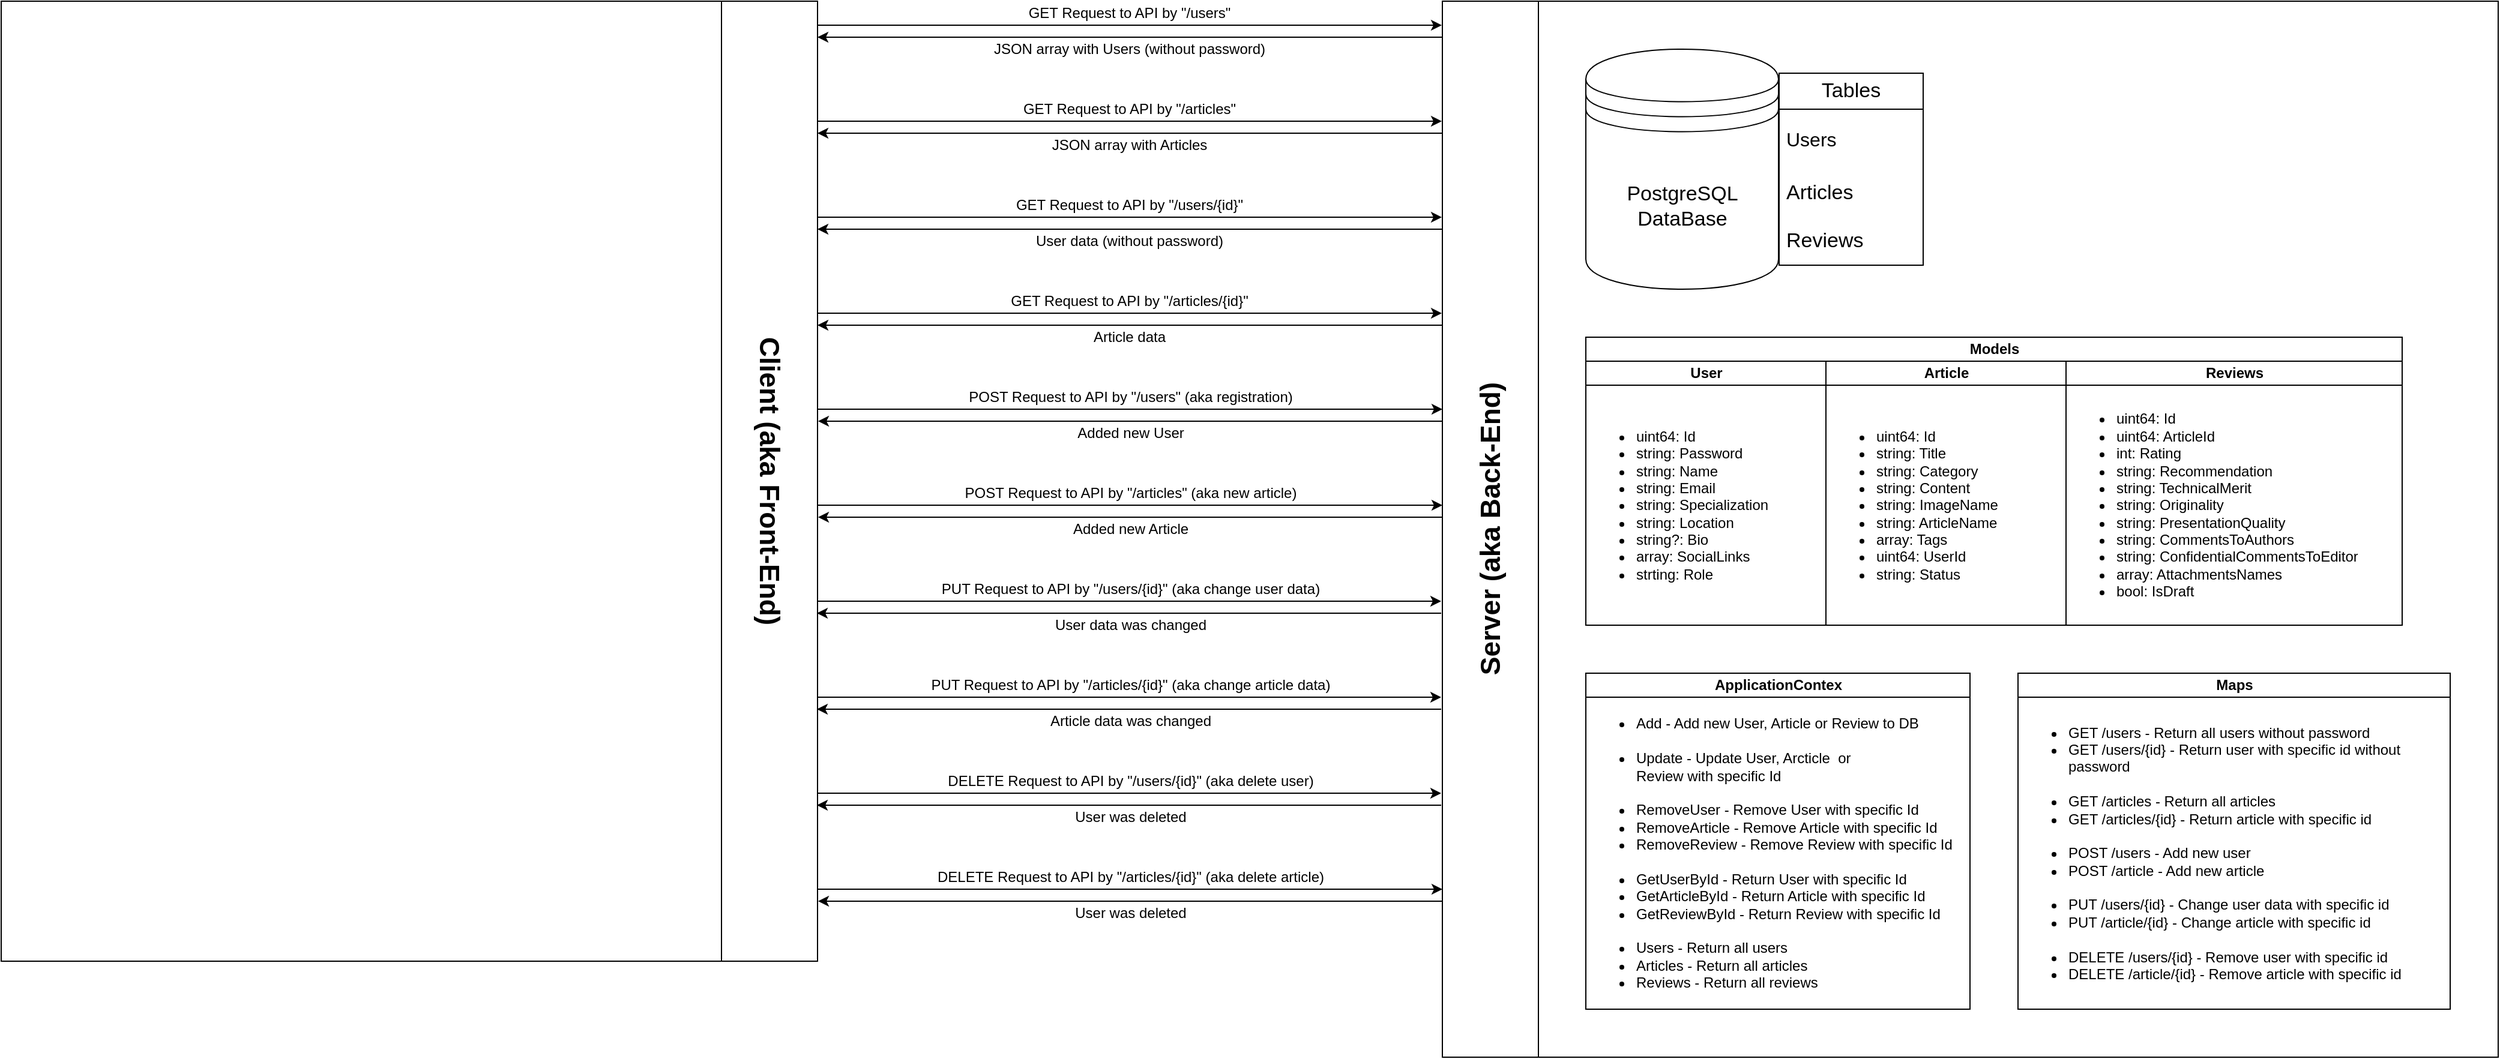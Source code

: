 <mxfile version="27.0.2">
  <diagram name="Страница — 1" id="uraFzPhW5gEGOp26J2HE">
    <mxGraphModel dx="2253" dy="841" grid="1" gridSize="10" guides="1" tooltips="1" connect="1" arrows="1" fold="1" page="1" pageScale="1" pageWidth="827" pageHeight="1169" math="0" shadow="0">
      <root>
        <mxCell id="0" />
        <mxCell id="1" parent="0" />
        <mxCell id="imhugzPMIuf26zca4qA2-27" style="edgeStyle=orthogonalEdgeStyle;rounded=0;orthogonalLoop=1;jettySize=auto;html=1;" parent="1" edge="1">
          <mxGeometry relative="1" as="geometry">
            <mxPoint x="160" y="60" as="sourcePoint" />
            <mxPoint x="680" y="60" as="targetPoint" />
            <Array as="points">
              <mxPoint x="430" y="60" />
              <mxPoint x="430" y="60" />
            </Array>
          </mxGeometry>
        </mxCell>
        <mxCell id="imhugzPMIuf26zca4qA2-29" style="edgeStyle=orthogonalEdgeStyle;rounded=0;orthogonalLoop=1;jettySize=auto;html=1;" parent="1" edge="1">
          <mxGeometry relative="1" as="geometry">
            <mxPoint x="160" y="140" as="sourcePoint" />
            <mxPoint x="680" y="140" as="targetPoint" />
            <Array as="points">
              <mxPoint x="420" y="140" />
              <mxPoint x="420" y="140" />
            </Array>
          </mxGeometry>
        </mxCell>
        <mxCell id="imhugzPMIuf26zca4qA2-31" style="edgeStyle=orthogonalEdgeStyle;rounded=0;orthogonalLoop=1;jettySize=auto;html=1;" parent="1" edge="1">
          <mxGeometry relative="1" as="geometry">
            <mxPoint x="160.5" y="380" as="sourcePoint" />
            <mxPoint x="680.5" y="380" as="targetPoint" />
            <Array as="points">
              <mxPoint x="420.5" y="380" />
              <mxPoint x="420.5" y="380" />
            </Array>
          </mxGeometry>
        </mxCell>
        <mxCell id="imhugzPMIuf26zca4qA2-33" style="edgeStyle=orthogonalEdgeStyle;rounded=0;orthogonalLoop=1;jettySize=auto;html=1;" parent="1" edge="1">
          <mxGeometry relative="1" as="geometry">
            <mxPoint x="160.5" y="460" as="sourcePoint" />
            <mxPoint x="680.5" y="460" as="targetPoint" />
            <Array as="points">
              <mxPoint x="420.5" y="460" />
              <mxPoint x="420.5" y="460" />
            </Array>
          </mxGeometry>
        </mxCell>
        <mxCell id="imhugzPMIuf26zca4qA2-28" style="edgeStyle=orthogonalEdgeStyle;rounded=0;orthogonalLoop=1;jettySize=auto;html=1;" parent="1" edge="1">
          <mxGeometry relative="1" as="geometry">
            <mxPoint x="680" y="70" as="sourcePoint" />
            <mxPoint x="160" y="70" as="targetPoint" />
            <Array as="points">
              <mxPoint x="430" y="70" />
              <mxPoint x="430" y="70" />
            </Array>
          </mxGeometry>
        </mxCell>
        <mxCell id="imhugzPMIuf26zca4qA2-30" style="edgeStyle=orthogonalEdgeStyle;rounded=0;orthogonalLoop=1;jettySize=auto;html=1;" parent="1" edge="1">
          <mxGeometry relative="1" as="geometry">
            <mxPoint x="680" y="150" as="sourcePoint" />
            <mxPoint x="160" y="150" as="targetPoint" />
            <Array as="points">
              <mxPoint x="420" y="150" />
              <mxPoint x="420" y="150" />
            </Array>
          </mxGeometry>
        </mxCell>
        <mxCell id="imhugzPMIuf26zca4qA2-32" style="edgeStyle=orthogonalEdgeStyle;rounded=0;orthogonalLoop=1;jettySize=auto;html=1;" parent="1" edge="1">
          <mxGeometry relative="1" as="geometry">
            <mxPoint x="680.5" y="390" as="sourcePoint" />
            <mxPoint x="160.5" y="390" as="targetPoint" />
            <Array as="points">
              <mxPoint x="410.5" y="390" />
              <mxPoint x="410.5" y="390" />
            </Array>
          </mxGeometry>
        </mxCell>
        <mxCell id="imhugzPMIuf26zca4qA2-34" style="edgeStyle=orthogonalEdgeStyle;rounded=0;orthogonalLoop=1;jettySize=auto;html=1;" parent="1" edge="1">
          <mxGeometry relative="1" as="geometry">
            <mxPoint x="680.5" y="470" as="sourcePoint" />
            <mxPoint x="160.5" y="470" as="targetPoint" />
            <Array as="points">
              <mxPoint x="410.5" y="470" />
              <mxPoint x="410.5" y="470" />
            </Array>
          </mxGeometry>
        </mxCell>
        <mxCell id="imhugzPMIuf26zca4qA2-10" value="GET Request to API by &quot;/users&quot;" style="text;html=1;align=center;verticalAlign=middle;whiteSpace=wrap;rounded=0;" parent="1" vertex="1">
          <mxGeometry x="160" y="40" width="520" height="20" as="geometry" />
        </mxCell>
        <mxCell id="imhugzPMIuf26zca4qA2-11" value="JSON array with Users (without password)" style="text;html=1;align=center;verticalAlign=middle;whiteSpace=wrap;rounded=0;" parent="1" vertex="1">
          <mxGeometry x="160" y="70" width="520" height="20" as="geometry" />
        </mxCell>
        <mxCell id="imhugzPMIuf26zca4qA2-14" value="GET Request to API by &quot;/articles&quot;" style="text;html=1;align=center;verticalAlign=middle;whiteSpace=wrap;rounded=0;" parent="1" vertex="1">
          <mxGeometry x="160" y="120" width="520" height="20" as="geometry" />
        </mxCell>
        <mxCell id="imhugzPMIuf26zca4qA2-15" value="JSON array with Articles" style="text;html=1;align=center;verticalAlign=middle;whiteSpace=wrap;rounded=0;" parent="1" vertex="1">
          <mxGeometry x="160" y="150" width="520" height="20" as="geometry" />
        </mxCell>
        <mxCell id="imhugzPMIuf26zca4qA2-19" value="POST Request to API by &quot;/users&quot; (aka registration)" style="text;html=1;align=center;verticalAlign=middle;whiteSpace=wrap;rounded=0;" parent="1" vertex="1">
          <mxGeometry x="160.5" y="360" width="520" height="20" as="geometry" />
        </mxCell>
        <mxCell id="imhugzPMIuf26zca4qA2-20" value="Added new User" style="text;html=1;align=center;verticalAlign=middle;whiteSpace=wrap;rounded=0;" parent="1" vertex="1">
          <mxGeometry x="160.5" y="390" width="520" height="20" as="geometry" />
        </mxCell>
        <mxCell id="imhugzPMIuf26zca4qA2-24" value="POST Request to API by &quot;/articles&quot; (aka new article)" style="text;html=1;align=center;verticalAlign=middle;whiteSpace=wrap;rounded=0;" parent="1" vertex="1">
          <mxGeometry x="160.5" y="440" width="520" height="20" as="geometry" />
        </mxCell>
        <mxCell id="imhugzPMIuf26zca4qA2-25" value="Added new Article" style="text;html=1;align=center;verticalAlign=middle;whiteSpace=wrap;rounded=0;" parent="1" vertex="1">
          <mxGeometry x="160.5" y="470" width="520" height="20" as="geometry" />
        </mxCell>
        <mxCell id="imhugzPMIuf26zca4qA2-35" style="edgeStyle=orthogonalEdgeStyle;rounded=0;orthogonalLoop=1;jettySize=auto;html=1;" parent="1" edge="1">
          <mxGeometry relative="1" as="geometry">
            <mxPoint x="159.5" y="540" as="sourcePoint" />
            <mxPoint x="679.5" y="540" as="targetPoint" />
            <Array as="points">
              <mxPoint x="419.5" y="540" />
              <mxPoint x="419.5" y="540" />
            </Array>
          </mxGeometry>
        </mxCell>
        <mxCell id="imhugzPMIuf26zca4qA2-36" style="edgeStyle=orthogonalEdgeStyle;rounded=0;orthogonalLoop=1;jettySize=auto;html=1;" parent="1" edge="1">
          <mxGeometry relative="1" as="geometry">
            <mxPoint x="679.5" y="550" as="sourcePoint" />
            <mxPoint x="159.5" y="550" as="targetPoint" />
            <Array as="points">
              <mxPoint x="409.5" y="550" />
              <mxPoint x="409.5" y="550" />
            </Array>
          </mxGeometry>
        </mxCell>
        <mxCell id="imhugzPMIuf26zca4qA2-37" value="PUT Request to API by &quot;/users/{id}&quot; (aka change user data)" style="text;html=1;align=center;verticalAlign=middle;whiteSpace=wrap;rounded=0;" parent="1" vertex="1">
          <mxGeometry x="160.5" y="520" width="520" height="20" as="geometry" />
        </mxCell>
        <mxCell id="imhugzPMIuf26zca4qA2-38" value="User data was changed" style="text;html=1;align=center;verticalAlign=middle;whiteSpace=wrap;rounded=0;" parent="1" vertex="1">
          <mxGeometry x="160.5" y="550" width="520" height="20" as="geometry" />
        </mxCell>
        <mxCell id="imhugzPMIuf26zca4qA2-39" style="edgeStyle=orthogonalEdgeStyle;rounded=0;orthogonalLoop=1;jettySize=auto;html=1;" parent="1" edge="1">
          <mxGeometry relative="1" as="geometry">
            <mxPoint x="159.5" y="620" as="sourcePoint" />
            <mxPoint x="679.5" y="620" as="targetPoint" />
            <Array as="points">
              <mxPoint x="419.5" y="620" />
              <mxPoint x="419.5" y="620" />
            </Array>
          </mxGeometry>
        </mxCell>
        <mxCell id="imhugzPMIuf26zca4qA2-40" style="edgeStyle=orthogonalEdgeStyle;rounded=0;orthogonalLoop=1;jettySize=auto;html=1;" parent="1" edge="1">
          <mxGeometry relative="1" as="geometry">
            <mxPoint x="679.5" y="630" as="sourcePoint" />
            <mxPoint x="159.5" y="630" as="targetPoint" />
            <Array as="points">
              <mxPoint x="409.5" y="630" />
              <mxPoint x="409.5" y="630" />
            </Array>
          </mxGeometry>
        </mxCell>
        <mxCell id="imhugzPMIuf26zca4qA2-41" value="PUT Request to API by &quot;/articles/{id}&quot; (aka change article data)" style="text;html=1;align=center;verticalAlign=middle;whiteSpace=wrap;rounded=0;" parent="1" vertex="1">
          <mxGeometry x="160.5" y="600" width="520" height="20" as="geometry" />
        </mxCell>
        <mxCell id="imhugzPMIuf26zca4qA2-42" value="Article data was changed" style="text;html=1;align=center;verticalAlign=middle;whiteSpace=wrap;rounded=0;" parent="1" vertex="1">
          <mxGeometry x="160.5" y="630" width="520" height="20" as="geometry" />
        </mxCell>
        <mxCell id="imhugzPMIuf26zca4qA2-43" style="edgeStyle=orthogonalEdgeStyle;rounded=0;orthogonalLoop=1;jettySize=auto;html=1;" parent="1" edge="1">
          <mxGeometry relative="1" as="geometry">
            <mxPoint x="159.5" y="700" as="sourcePoint" />
            <mxPoint x="679.5" y="700" as="targetPoint" />
            <Array as="points">
              <mxPoint x="419.5" y="700" />
              <mxPoint x="419.5" y="700" />
            </Array>
          </mxGeometry>
        </mxCell>
        <mxCell id="imhugzPMIuf26zca4qA2-44" style="edgeStyle=orthogonalEdgeStyle;rounded=0;orthogonalLoop=1;jettySize=auto;html=1;" parent="1" edge="1">
          <mxGeometry relative="1" as="geometry">
            <mxPoint x="679.5" y="710" as="sourcePoint" />
            <mxPoint x="159.5" y="710" as="targetPoint" />
            <Array as="points">
              <mxPoint x="409.5" y="710" />
              <mxPoint x="409.5" y="710" />
            </Array>
          </mxGeometry>
        </mxCell>
        <mxCell id="imhugzPMIuf26zca4qA2-45" value="DELETE Request to API by &quot;/users/{id}&quot; (aka delete user)" style="text;html=1;align=center;verticalAlign=middle;whiteSpace=wrap;rounded=0;" parent="1" vertex="1">
          <mxGeometry x="160.5" y="680" width="520" height="20" as="geometry" />
        </mxCell>
        <mxCell id="imhugzPMIuf26zca4qA2-46" value="User was deleted" style="text;html=1;align=center;verticalAlign=middle;whiteSpace=wrap;rounded=0;" parent="1" vertex="1">
          <mxGeometry x="160.5" y="710" width="520" height="20" as="geometry" />
        </mxCell>
        <mxCell id="imhugzPMIuf26zca4qA2-51" style="edgeStyle=orthogonalEdgeStyle;rounded=0;orthogonalLoop=1;jettySize=auto;html=1;" parent="1" edge="1">
          <mxGeometry relative="1" as="geometry">
            <mxPoint x="160.5" y="780" as="sourcePoint" />
            <mxPoint x="680.5" y="780" as="targetPoint" />
            <Array as="points">
              <mxPoint x="420.5" y="780" />
              <mxPoint x="420.5" y="780" />
            </Array>
          </mxGeometry>
        </mxCell>
        <mxCell id="imhugzPMIuf26zca4qA2-52" style="edgeStyle=orthogonalEdgeStyle;rounded=0;orthogonalLoop=1;jettySize=auto;html=1;" parent="1" edge="1">
          <mxGeometry relative="1" as="geometry">
            <mxPoint x="680.5" y="790" as="sourcePoint" />
            <mxPoint x="160.5" y="790" as="targetPoint" />
            <Array as="points">
              <mxPoint x="410.5" y="790" />
              <mxPoint x="410.5" y="790" />
            </Array>
          </mxGeometry>
        </mxCell>
        <mxCell id="imhugzPMIuf26zca4qA2-53" value="DELETE Request to API by &quot;/articles/{id}&quot; (aka delete article)" style="text;html=1;align=center;verticalAlign=middle;whiteSpace=wrap;rounded=0;" parent="1" vertex="1">
          <mxGeometry x="160.5" y="760" width="520" height="20" as="geometry" />
        </mxCell>
        <mxCell id="imhugzPMIuf26zca4qA2-54" value="User was deleted" style="text;html=1;align=center;verticalAlign=middle;whiteSpace=wrap;rounded=0;" parent="1" vertex="1">
          <mxGeometry x="160.5" y="790" width="520" height="20" as="geometry" />
        </mxCell>
        <mxCell id="imhugzPMIuf26zca4qA2-56" style="edgeStyle=orthogonalEdgeStyle;rounded=0;orthogonalLoop=1;jettySize=auto;html=1;" parent="1" edge="1">
          <mxGeometry relative="1" as="geometry">
            <mxPoint x="160" y="220" as="sourcePoint" />
            <mxPoint x="680" y="220" as="targetPoint" />
            <Array as="points">
              <mxPoint x="430" y="220" />
              <mxPoint x="430" y="220" />
            </Array>
          </mxGeometry>
        </mxCell>
        <mxCell id="imhugzPMIuf26zca4qA2-57" style="edgeStyle=orthogonalEdgeStyle;rounded=0;orthogonalLoop=1;jettySize=auto;html=1;" parent="1" edge="1">
          <mxGeometry relative="1" as="geometry">
            <mxPoint x="160" y="300" as="sourcePoint" />
            <mxPoint x="680" y="300" as="targetPoint" />
            <Array as="points">
              <mxPoint x="420" y="300" />
              <mxPoint x="420" y="300" />
            </Array>
          </mxGeometry>
        </mxCell>
        <mxCell id="imhugzPMIuf26zca4qA2-58" style="edgeStyle=orthogonalEdgeStyle;rounded=0;orthogonalLoop=1;jettySize=auto;html=1;" parent="1" edge="1">
          <mxGeometry relative="1" as="geometry">
            <mxPoint x="680" y="230" as="sourcePoint" />
            <mxPoint x="160" y="230" as="targetPoint" />
            <Array as="points">
              <mxPoint x="430" y="230" />
              <mxPoint x="430" y="230" />
            </Array>
          </mxGeometry>
        </mxCell>
        <mxCell id="imhugzPMIuf26zca4qA2-59" style="edgeStyle=orthogonalEdgeStyle;rounded=0;orthogonalLoop=1;jettySize=auto;html=1;" parent="1" edge="1">
          <mxGeometry relative="1" as="geometry">
            <mxPoint x="680" y="310" as="sourcePoint" />
            <mxPoint x="160" y="310" as="targetPoint" />
            <Array as="points">
              <mxPoint x="420" y="310" />
              <mxPoint x="420" y="310" />
            </Array>
          </mxGeometry>
        </mxCell>
        <mxCell id="imhugzPMIuf26zca4qA2-60" value="GET Request to API by &quot;/users/{id}&quot;" style="text;html=1;align=center;verticalAlign=middle;whiteSpace=wrap;rounded=0;" parent="1" vertex="1">
          <mxGeometry x="160" y="200" width="520" height="20" as="geometry" />
        </mxCell>
        <mxCell id="imhugzPMIuf26zca4qA2-61" value="User data (without password)" style="text;html=1;align=center;verticalAlign=middle;whiteSpace=wrap;rounded=0;" parent="1" vertex="1">
          <mxGeometry x="160" y="230" width="520" height="20" as="geometry" />
        </mxCell>
        <mxCell id="imhugzPMIuf26zca4qA2-62" value="GET Request to API by &quot;/articles/{id}&quot;" style="text;html=1;align=center;verticalAlign=middle;whiteSpace=wrap;rounded=0;" parent="1" vertex="1">
          <mxGeometry x="160" y="280" width="520" height="20" as="geometry" />
        </mxCell>
        <mxCell id="imhugzPMIuf26zca4qA2-63" value="Article data" style="text;html=1;align=center;verticalAlign=middle;whiteSpace=wrap;rounded=0;" parent="1" vertex="1">
          <mxGeometry x="160" y="310" width="520" height="20" as="geometry" />
        </mxCell>
        <mxCell id="imhugzPMIuf26zca4qA2-64" value="&lt;font style=&quot;font-size: 23px;&quot;&gt;Server (aka Back-End)&lt;/font&gt;" style="swimlane;horizontal=0;whiteSpace=wrap;html=1;startSize=80;" parent="1" vertex="1">
          <mxGeometry x="680.5" y="40" width="879.5" height="880" as="geometry" />
        </mxCell>
        <mxCell id="imhugzPMIuf26zca4qA2-66" value="&lt;font style=&quot;font-size: 17px;&quot;&gt;PostgreSQL DataBase&lt;/font&gt;" style="shape=datastore;whiteSpace=wrap;html=1;" parent="imhugzPMIuf26zca4qA2-64" vertex="1">
          <mxGeometry x="119.5" y="40" width="160.5" height="200" as="geometry" />
        </mxCell>
        <mxCell id="imhugzPMIuf26zca4qA2-77" value="&lt;font style=&quot;font-size: 17px;&quot;&gt;Tables&lt;/font&gt;" style="swimlane;fontStyle=0;childLayout=stackLayout;horizontal=1;startSize=30;horizontalStack=0;resizeParent=1;resizeParentMax=0;resizeLast=0;collapsible=1;marginBottom=0;whiteSpace=wrap;html=1;" parent="imhugzPMIuf26zca4qA2-64" vertex="1">
          <mxGeometry x="280.5" y="60" width="120" height="160" as="geometry">
            <mxRectangle x="280.5" y="60" width="90" height="30" as="alternateBounds" />
          </mxGeometry>
        </mxCell>
        <mxCell id="imhugzPMIuf26zca4qA2-78" value="&lt;font style=&quot;font-size: 16px;&quot;&gt;Users&lt;/font&gt;" style="text;strokeColor=none;fillColor=none;align=left;verticalAlign=middle;spacingLeft=4;spacingRight=4;overflow=hidden;points=[[0,0.5],[1,0.5]];portConstraint=eastwest;rotatable=0;whiteSpace=wrap;html=1;" parent="imhugzPMIuf26zca4qA2-77" vertex="1">
          <mxGeometry y="30" width="120" height="50" as="geometry" />
        </mxCell>
        <mxCell id="imhugzPMIuf26zca4qA2-79" value="&lt;font style=&quot;font-size: 17px;&quot;&gt;Articles&lt;/font&gt;" style="text;strokeColor=none;fillColor=none;align=left;verticalAlign=middle;spacingLeft=4;spacingRight=4;overflow=hidden;points=[[0,0.5],[1,0.5]];portConstraint=eastwest;rotatable=0;whiteSpace=wrap;html=1;" parent="imhugzPMIuf26zca4qA2-77" vertex="1">
          <mxGeometry y="80" width="120" height="40" as="geometry" />
        </mxCell>
        <mxCell id="s_kIBeZDsvC1ux06xiSU-7" value="&lt;font style=&quot;font-size: 17px;&quot;&gt;Reviews&lt;/font&gt;" style="text;strokeColor=none;fillColor=none;align=left;verticalAlign=middle;spacingLeft=4;spacingRight=4;overflow=hidden;points=[[0,0.5],[1,0.5]];portConstraint=eastwest;rotatable=0;whiteSpace=wrap;html=1;" vertex="1" parent="imhugzPMIuf26zca4qA2-77">
          <mxGeometry y="120" width="120" height="40" as="geometry" />
        </mxCell>
        <mxCell id="imhugzPMIuf26zca4qA2-94" value="ApplicationContex" style="swimlane;childLayout=stackLayout;resizeParent=1;resizeParentMax=0;startSize=20;html=1;" parent="imhugzPMIuf26zca4qA2-64" vertex="1">
          <mxGeometry x="119.5" y="560" width="320" height="280" as="geometry">
            <mxRectangle x="800" y="320" width="80" height="30" as="alternateBounds" />
          </mxGeometry>
        </mxCell>
        <mxCell id="imhugzPMIuf26zca4qA2-99" value="&lt;ul&gt;&lt;li&gt;Add - Add new User, Article or Review to DB&lt;br&gt;&lt;br&gt;&lt;/li&gt;&lt;li&gt;Update - Update User, Arcticle&amp;nbsp;&amp;nbsp;or Review&amp;nbsp;with&amp;nbsp;specific Id&lt;br&gt;&lt;br&gt;&lt;/li&gt;&lt;li&gt;RemoveUser - Remove User&amp;nbsp;with&amp;nbsp;specific Id&lt;/li&gt;&lt;li&gt;RemoveArticle - Remove Article with&amp;nbsp;specific Id&lt;/li&gt;&lt;li&gt;RemoveReview&amp;nbsp;- Remove Review with&amp;nbsp;specific Id&lt;br&gt;&lt;br&gt;&lt;/li&gt;&lt;li&gt;GetUserById - Return User&amp;nbsp;with&amp;nbsp;specific Id&lt;/li&gt;&lt;li&gt;GetArticleById - Return Article&amp;nbsp;with&amp;nbsp;specific Id&lt;/li&gt;&lt;li&gt;GetReviewById - Return Review with&amp;nbsp;specific Id&lt;br&gt;&lt;br&gt;&lt;/li&gt;&lt;li&gt;Users - Return all users&lt;/li&gt;&lt;li&gt;Articles - Return all articles&lt;/li&gt;&lt;li&gt;Reviews - Return all reviews&lt;/li&gt;&lt;/ul&gt;" style="text;strokeColor=none;fillColor=none;html=1;whiteSpace=wrap;verticalAlign=middle;overflow=hidden;" parent="imhugzPMIuf26zca4qA2-94" vertex="1">
          <mxGeometry y="20" width="320" height="260" as="geometry" />
        </mxCell>
        <mxCell id="imhugzPMIuf26zca4qA2-100" value="Maps" style="swimlane;childLayout=stackLayout;resizeParent=1;resizeParentMax=0;startSize=20;html=1;" parent="imhugzPMIuf26zca4qA2-64" vertex="1">
          <mxGeometry x="479.5" y="560" width="360" height="280" as="geometry">
            <mxRectangle x="800" y="320" width="80" height="30" as="alternateBounds" />
          </mxGeometry>
        </mxCell>
        <mxCell id="imhugzPMIuf26zca4qA2-104" value="&lt;ul&gt;&lt;li&gt;GET /users - Return all users without password&lt;/li&gt;&lt;li&gt;GET /users/{id} - Return user&amp;nbsp;with&amp;nbsp;specific id without password&lt;br&gt;&lt;br&gt;&lt;/li&gt;&lt;li&gt;GET /articles - Return all articles&lt;/li&gt;&lt;li&gt;GET /articles/{id} - Return article&amp;nbsp;with&amp;nbsp;specific id&lt;br&gt;&lt;br&gt;&lt;/li&gt;&lt;li&gt;POST /users - Add new user&lt;/li&gt;&lt;li&gt;POST /article - Add new article&lt;br&gt;&lt;br&gt;&lt;/li&gt;&lt;li&gt;PUT /users/{id} - Change user data with&amp;nbsp;specific id&lt;/li&gt;&lt;li&gt;PUT /article/{id} - Change article with&amp;nbsp;specific id&lt;br&gt;&lt;br&gt;&lt;/li&gt;&lt;li&gt;DELETE /users/{id} - Remove user with&amp;nbsp;specific id&lt;/li&gt;&lt;li&gt;DELETE /article/{id} - Remove article with&amp;nbsp;specific id&lt;/li&gt;&lt;/ul&gt;" style="text;strokeColor=none;fillColor=none;html=1;whiteSpace=wrap;verticalAlign=middle;overflow=hidden;" parent="imhugzPMIuf26zca4qA2-100" vertex="1">
          <mxGeometry y="20" width="360" height="260" as="geometry" />
        </mxCell>
        <mxCell id="imhugzPMIuf26zca4qA2-65" value="&lt;font style=&quot;font-size: 23px;&quot;&gt;Client (aka Front-End)&lt;/font&gt;" style="swimlane;horizontal=0;whiteSpace=wrap;html=1;rotation=-180;startSize=80;" parent="1" vertex="1">
          <mxGeometry x="-520" y="40" width="680" height="800" as="geometry" />
        </mxCell>
        <mxCell id="imhugzPMIuf26zca4qA2-85" value="Models" style="swimlane;childLayout=stackLayout;resizeParent=1;resizeParentMax=0;startSize=20;html=1;" parent="1" vertex="1">
          <mxGeometry x="800" y="320" width="680" height="240" as="geometry">
            <mxRectangle x="800" y="320" width="80" height="30" as="alternateBounds" />
          </mxGeometry>
        </mxCell>
        <mxCell id="imhugzPMIuf26zca4qA2-86" value="User" style="swimlane;startSize=20;html=1;" parent="imhugzPMIuf26zca4qA2-85" vertex="1">
          <mxGeometry y="20" width="200" height="220" as="geometry">
            <mxRectangle y="20" width="40" height="220" as="alternateBounds" />
          </mxGeometry>
        </mxCell>
        <mxCell id="imhugzPMIuf26zca4qA2-92" value="&lt;ul&gt;&lt;li&gt;uint64: Id&lt;/li&gt;&lt;li&gt;string: Password&lt;/li&gt;&lt;li&gt;string: Name&lt;/li&gt;&lt;li&gt;string: Email&lt;/li&gt;&lt;li&gt;string: Specialization&lt;/li&gt;&lt;li&gt;string: Location&lt;/li&gt;&lt;li&gt;string?: Bio&lt;/li&gt;&lt;li&gt;array: SocialLinks&lt;/li&gt;&lt;li&gt;strting: Role&lt;/li&gt;&lt;/ul&gt;" style="text;strokeColor=none;fillColor=none;html=1;whiteSpace=wrap;verticalAlign=middle;overflow=hidden;" parent="imhugzPMIuf26zca4qA2-86" vertex="1">
          <mxGeometry y="20" width="200" height="200" as="geometry" />
        </mxCell>
        <mxCell id="imhugzPMIuf26zca4qA2-87" value="Article" style="swimlane;startSize=20;html=1;" parent="imhugzPMIuf26zca4qA2-85" vertex="1">
          <mxGeometry x="200" y="20" width="200" height="220" as="geometry">
            <mxRectangle x="40" y="20" width="40" height="220" as="alternateBounds" />
          </mxGeometry>
        </mxCell>
        <mxCell id="imhugzPMIuf26zca4qA2-93" value="&lt;ul&gt;&lt;li&gt;uint64: Id&lt;/li&gt;&lt;li&gt;string: Title&lt;/li&gt;&lt;li&gt;string: Category&lt;/li&gt;&lt;li&gt;string: Content&lt;/li&gt;&lt;li&gt;string: ImageName&lt;/li&gt;&lt;li&gt;string: ArticleName&lt;/li&gt;&lt;li&gt;array: Tags&lt;/li&gt;&lt;li&gt;uint64: UserId&lt;/li&gt;&lt;li&gt;string: Status&lt;/li&gt;&lt;/ul&gt;" style="text;strokeColor=none;fillColor=none;html=1;whiteSpace=wrap;verticalAlign=middle;overflow=hidden;" parent="imhugzPMIuf26zca4qA2-87" vertex="1">
          <mxGeometry y="20" width="200" height="200" as="geometry" />
        </mxCell>
        <mxCell id="s_kIBeZDsvC1ux06xiSU-1" value="Reviews" style="swimlane;startSize=20;html=1;" vertex="1" parent="imhugzPMIuf26zca4qA2-85">
          <mxGeometry x="400" y="20" width="280" height="220" as="geometry">
            <mxRectangle x="40" y="20" width="40" height="220" as="alternateBounds" />
          </mxGeometry>
        </mxCell>
        <mxCell id="s_kIBeZDsvC1ux06xiSU-2" value="&lt;ul&gt;&lt;li&gt;uint64: Id&lt;/li&gt;&lt;li&gt;uint64: ArticleId&lt;/li&gt;&lt;li&gt;int: Rating&lt;/li&gt;&lt;li&gt;string: Recommendation&lt;/li&gt;&lt;li&gt;string: TechnicalMerit&lt;/li&gt;&lt;li&gt;string: Originality&lt;/li&gt;&lt;li&gt;string: PresentationQuality&lt;/li&gt;&lt;li&gt;string: CommentsToAuthors&lt;/li&gt;&lt;li&gt;string: ConfidentialCommentsToEditor&lt;/li&gt;&lt;li&gt;array: AttachmentsNames&lt;/li&gt;&lt;li&gt;bool: IsDraft&lt;/li&gt;&lt;/ul&gt;" style="text;strokeColor=none;fillColor=none;html=1;whiteSpace=wrap;verticalAlign=middle;overflow=hidden;" vertex="1" parent="s_kIBeZDsvC1ux06xiSU-1">
          <mxGeometry y="20" width="280" height="200" as="geometry" />
        </mxCell>
      </root>
    </mxGraphModel>
  </diagram>
</mxfile>
